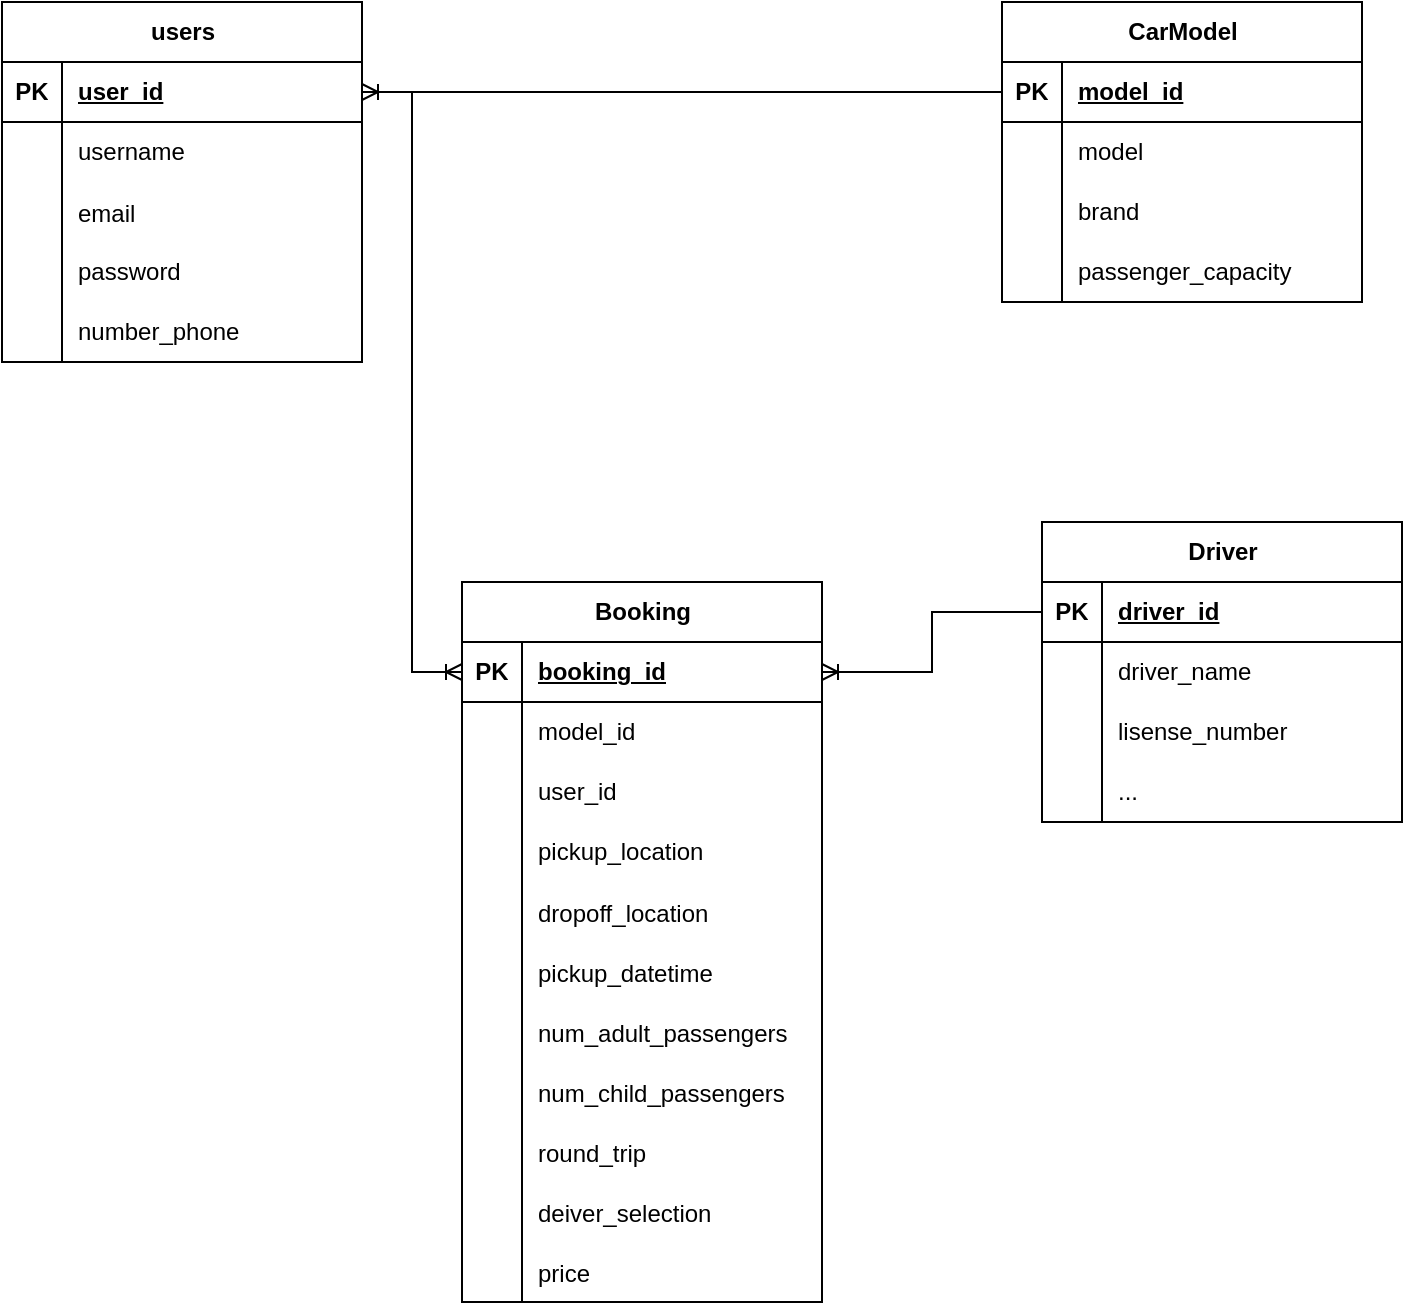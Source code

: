 <mxfile version="23.1.5" type="github">
  <diagram id="R2lEEEUBdFMjLlhIrx00" name="Page-1">
    <mxGraphModel dx="2530" dy="1005" grid="1" gridSize="10" guides="1" tooltips="1" connect="1" arrows="1" fold="1" page="1" pageScale="1" pageWidth="850" pageHeight="1100" math="0" shadow="0" extFonts="Permanent Marker^https://fonts.googleapis.com/css?family=Permanent+Marker">
      <root>
        <mxCell id="0" />
        <mxCell id="1" parent="0" />
        <mxCell id="rKOxRz4RsIMOJNzwBk8_-1" value="Driver" style="shape=table;startSize=30;container=1;collapsible=1;childLayout=tableLayout;fixedRows=1;rowLines=0;fontStyle=1;align=center;resizeLast=1;html=1;" vertex="1" parent="1">
          <mxGeometry x="595" y="460" width="180" height="150" as="geometry" />
        </mxCell>
        <mxCell id="rKOxRz4RsIMOJNzwBk8_-2" value="" style="shape=tableRow;horizontal=0;startSize=0;swimlaneHead=0;swimlaneBody=0;fillColor=none;collapsible=0;dropTarget=0;points=[[0,0.5],[1,0.5]];portConstraint=eastwest;top=0;left=0;right=0;bottom=1;" vertex="1" parent="rKOxRz4RsIMOJNzwBk8_-1">
          <mxGeometry y="30" width="180" height="30" as="geometry" />
        </mxCell>
        <mxCell id="rKOxRz4RsIMOJNzwBk8_-3" value="PK" style="shape=partialRectangle;connectable=0;fillColor=none;top=0;left=0;bottom=0;right=0;fontStyle=1;overflow=hidden;whiteSpace=wrap;html=1;" vertex="1" parent="rKOxRz4RsIMOJNzwBk8_-2">
          <mxGeometry width="30" height="30" as="geometry">
            <mxRectangle width="30" height="30" as="alternateBounds" />
          </mxGeometry>
        </mxCell>
        <mxCell id="rKOxRz4RsIMOJNzwBk8_-4" value="driver_id" style="shape=partialRectangle;connectable=0;fillColor=none;top=0;left=0;bottom=0;right=0;align=left;spacingLeft=6;fontStyle=5;overflow=hidden;whiteSpace=wrap;html=1;" vertex="1" parent="rKOxRz4RsIMOJNzwBk8_-2">
          <mxGeometry x="30" width="150" height="30" as="geometry">
            <mxRectangle width="150" height="30" as="alternateBounds" />
          </mxGeometry>
        </mxCell>
        <mxCell id="rKOxRz4RsIMOJNzwBk8_-5" value="" style="shape=tableRow;horizontal=0;startSize=0;swimlaneHead=0;swimlaneBody=0;fillColor=none;collapsible=0;dropTarget=0;points=[[0,0.5],[1,0.5]];portConstraint=eastwest;top=0;left=0;right=0;bottom=0;" vertex="1" parent="rKOxRz4RsIMOJNzwBk8_-1">
          <mxGeometry y="60" width="180" height="30" as="geometry" />
        </mxCell>
        <mxCell id="rKOxRz4RsIMOJNzwBk8_-6" value="" style="shape=partialRectangle;connectable=0;fillColor=none;top=0;left=0;bottom=0;right=0;editable=1;overflow=hidden;whiteSpace=wrap;html=1;" vertex="1" parent="rKOxRz4RsIMOJNzwBk8_-5">
          <mxGeometry width="30" height="30" as="geometry">
            <mxRectangle width="30" height="30" as="alternateBounds" />
          </mxGeometry>
        </mxCell>
        <mxCell id="rKOxRz4RsIMOJNzwBk8_-7" value="driver_name" style="shape=partialRectangle;connectable=0;fillColor=none;top=0;left=0;bottom=0;right=0;align=left;spacingLeft=6;overflow=hidden;whiteSpace=wrap;html=1;" vertex="1" parent="rKOxRz4RsIMOJNzwBk8_-5">
          <mxGeometry x="30" width="150" height="30" as="geometry">
            <mxRectangle width="150" height="30" as="alternateBounds" />
          </mxGeometry>
        </mxCell>
        <mxCell id="rKOxRz4RsIMOJNzwBk8_-8" value="" style="shape=tableRow;horizontal=0;startSize=0;swimlaneHead=0;swimlaneBody=0;fillColor=none;collapsible=0;dropTarget=0;points=[[0,0.5],[1,0.5]];portConstraint=eastwest;top=0;left=0;right=0;bottom=0;" vertex="1" parent="rKOxRz4RsIMOJNzwBk8_-1">
          <mxGeometry y="90" width="180" height="30" as="geometry" />
        </mxCell>
        <mxCell id="rKOxRz4RsIMOJNzwBk8_-9" value="" style="shape=partialRectangle;connectable=0;fillColor=none;top=0;left=0;bottom=0;right=0;editable=1;overflow=hidden;whiteSpace=wrap;html=1;" vertex="1" parent="rKOxRz4RsIMOJNzwBk8_-8">
          <mxGeometry width="30" height="30" as="geometry">
            <mxRectangle width="30" height="30" as="alternateBounds" />
          </mxGeometry>
        </mxCell>
        <mxCell id="rKOxRz4RsIMOJNzwBk8_-10" value="lisense_number" style="shape=partialRectangle;connectable=0;fillColor=none;top=0;left=0;bottom=0;right=0;align=left;spacingLeft=6;overflow=hidden;whiteSpace=wrap;html=1;" vertex="1" parent="rKOxRz4RsIMOJNzwBk8_-8">
          <mxGeometry x="30" width="150" height="30" as="geometry">
            <mxRectangle width="150" height="30" as="alternateBounds" />
          </mxGeometry>
        </mxCell>
        <mxCell id="rKOxRz4RsIMOJNzwBk8_-11" value="" style="shape=tableRow;horizontal=0;startSize=0;swimlaneHead=0;swimlaneBody=0;fillColor=none;collapsible=0;dropTarget=0;points=[[0,0.5],[1,0.5]];portConstraint=eastwest;top=0;left=0;right=0;bottom=0;" vertex="1" parent="rKOxRz4RsIMOJNzwBk8_-1">
          <mxGeometry y="120" width="180" height="30" as="geometry" />
        </mxCell>
        <mxCell id="rKOxRz4RsIMOJNzwBk8_-12" value="" style="shape=partialRectangle;connectable=0;fillColor=none;top=0;left=0;bottom=0;right=0;editable=1;overflow=hidden;whiteSpace=wrap;html=1;" vertex="1" parent="rKOxRz4RsIMOJNzwBk8_-11">
          <mxGeometry width="30" height="30" as="geometry">
            <mxRectangle width="30" height="30" as="alternateBounds" />
          </mxGeometry>
        </mxCell>
        <mxCell id="rKOxRz4RsIMOJNzwBk8_-13" value="..." style="shape=partialRectangle;connectable=0;fillColor=none;top=0;left=0;bottom=0;right=0;align=left;spacingLeft=6;overflow=hidden;whiteSpace=wrap;html=1;" vertex="1" parent="rKOxRz4RsIMOJNzwBk8_-11">
          <mxGeometry x="30" width="150" height="30" as="geometry">
            <mxRectangle width="150" height="30" as="alternateBounds" />
          </mxGeometry>
        </mxCell>
        <mxCell id="rKOxRz4RsIMOJNzwBk8_-14" value="Booking" style="shape=table;startSize=30;container=1;collapsible=1;childLayout=tableLayout;fixedRows=1;rowLines=0;fontStyle=1;align=center;resizeLast=1;html=1;" vertex="1" parent="1">
          <mxGeometry x="305" y="490" width="180" height="360" as="geometry" />
        </mxCell>
        <mxCell id="rKOxRz4RsIMOJNzwBk8_-15" value="" style="shape=tableRow;horizontal=0;startSize=0;swimlaneHead=0;swimlaneBody=0;fillColor=none;collapsible=0;dropTarget=0;points=[[0,0.5],[1,0.5]];portConstraint=eastwest;top=0;left=0;right=0;bottom=1;" vertex="1" parent="rKOxRz4RsIMOJNzwBk8_-14">
          <mxGeometry y="30" width="180" height="30" as="geometry" />
        </mxCell>
        <mxCell id="rKOxRz4RsIMOJNzwBk8_-16" value="PK" style="shape=partialRectangle;connectable=0;fillColor=none;top=0;left=0;bottom=0;right=0;fontStyle=1;overflow=hidden;whiteSpace=wrap;html=1;" vertex="1" parent="rKOxRz4RsIMOJNzwBk8_-15">
          <mxGeometry width="30" height="30" as="geometry">
            <mxRectangle width="30" height="30" as="alternateBounds" />
          </mxGeometry>
        </mxCell>
        <mxCell id="rKOxRz4RsIMOJNzwBk8_-17" value="booking_id" style="shape=partialRectangle;connectable=0;fillColor=none;top=0;left=0;bottom=0;right=0;align=left;spacingLeft=6;fontStyle=5;overflow=hidden;whiteSpace=wrap;html=1;" vertex="1" parent="rKOxRz4RsIMOJNzwBk8_-15">
          <mxGeometry x="30" width="150" height="30" as="geometry">
            <mxRectangle width="150" height="30" as="alternateBounds" />
          </mxGeometry>
        </mxCell>
        <mxCell id="rKOxRz4RsIMOJNzwBk8_-18" value="" style="shape=tableRow;horizontal=0;startSize=0;swimlaneHead=0;swimlaneBody=0;fillColor=none;collapsible=0;dropTarget=0;points=[[0,0.5],[1,0.5]];portConstraint=eastwest;top=0;left=0;right=0;bottom=0;" vertex="1" parent="rKOxRz4RsIMOJNzwBk8_-14">
          <mxGeometry y="60" width="180" height="30" as="geometry" />
        </mxCell>
        <mxCell id="rKOxRz4RsIMOJNzwBk8_-19" value="" style="shape=partialRectangle;connectable=0;fillColor=none;top=0;left=0;bottom=0;right=0;editable=1;overflow=hidden;whiteSpace=wrap;html=1;" vertex="1" parent="rKOxRz4RsIMOJNzwBk8_-18">
          <mxGeometry width="30" height="30" as="geometry">
            <mxRectangle width="30" height="30" as="alternateBounds" />
          </mxGeometry>
        </mxCell>
        <mxCell id="rKOxRz4RsIMOJNzwBk8_-20" value="model_id" style="shape=partialRectangle;connectable=0;fillColor=none;top=0;left=0;bottom=0;right=0;align=left;spacingLeft=6;overflow=hidden;whiteSpace=wrap;html=1;" vertex="1" parent="rKOxRz4RsIMOJNzwBk8_-18">
          <mxGeometry x="30" width="150" height="30" as="geometry">
            <mxRectangle width="150" height="30" as="alternateBounds" />
          </mxGeometry>
        </mxCell>
        <mxCell id="rKOxRz4RsIMOJNzwBk8_-21" value="" style="shape=tableRow;horizontal=0;startSize=0;swimlaneHead=0;swimlaneBody=0;fillColor=none;collapsible=0;dropTarget=0;points=[[0,0.5],[1,0.5]];portConstraint=eastwest;top=0;left=0;right=0;bottom=0;" vertex="1" parent="rKOxRz4RsIMOJNzwBk8_-14">
          <mxGeometry y="90" width="180" height="30" as="geometry" />
        </mxCell>
        <mxCell id="rKOxRz4RsIMOJNzwBk8_-22" value="" style="shape=partialRectangle;connectable=0;fillColor=none;top=0;left=0;bottom=0;right=0;editable=1;overflow=hidden;whiteSpace=wrap;html=1;" vertex="1" parent="rKOxRz4RsIMOJNzwBk8_-21">
          <mxGeometry width="30" height="30" as="geometry">
            <mxRectangle width="30" height="30" as="alternateBounds" />
          </mxGeometry>
        </mxCell>
        <mxCell id="rKOxRz4RsIMOJNzwBk8_-23" value="user_id" style="shape=partialRectangle;connectable=0;fillColor=none;top=0;left=0;bottom=0;right=0;align=left;spacingLeft=6;overflow=hidden;whiteSpace=wrap;html=1;" vertex="1" parent="rKOxRz4RsIMOJNzwBk8_-21">
          <mxGeometry x="30" width="150" height="30" as="geometry">
            <mxRectangle width="150" height="30" as="alternateBounds" />
          </mxGeometry>
        </mxCell>
        <mxCell id="rKOxRz4RsIMOJNzwBk8_-24" value="" style="shape=tableRow;horizontal=0;startSize=0;swimlaneHead=0;swimlaneBody=0;fillColor=none;collapsible=0;dropTarget=0;points=[[0,0.5],[1,0.5]];portConstraint=eastwest;top=0;left=0;right=0;bottom=0;" vertex="1" parent="rKOxRz4RsIMOJNzwBk8_-14">
          <mxGeometry y="120" width="180" height="30" as="geometry" />
        </mxCell>
        <mxCell id="rKOxRz4RsIMOJNzwBk8_-25" value="" style="shape=partialRectangle;connectable=0;fillColor=none;top=0;left=0;bottom=0;right=0;editable=1;overflow=hidden;whiteSpace=wrap;html=1;" vertex="1" parent="rKOxRz4RsIMOJNzwBk8_-24">
          <mxGeometry width="30" height="30" as="geometry">
            <mxRectangle width="30" height="30" as="alternateBounds" />
          </mxGeometry>
        </mxCell>
        <mxCell id="rKOxRz4RsIMOJNzwBk8_-26" value="pickup_location" style="shape=partialRectangle;connectable=0;fillColor=none;top=0;left=0;bottom=0;right=0;align=left;spacingLeft=6;overflow=hidden;whiteSpace=wrap;html=1;" vertex="1" parent="rKOxRz4RsIMOJNzwBk8_-24">
          <mxGeometry x="30" width="150" height="30" as="geometry">
            <mxRectangle width="150" height="30" as="alternateBounds" />
          </mxGeometry>
        </mxCell>
        <mxCell id="rKOxRz4RsIMOJNzwBk8_-56" value="" style="shape=tableRow;horizontal=0;startSize=0;swimlaneHead=0;swimlaneBody=0;fillColor=none;collapsible=0;dropTarget=0;points=[[0,0.5],[1,0.5]];portConstraint=eastwest;top=0;left=0;right=0;bottom=0;" vertex="1" parent="rKOxRz4RsIMOJNzwBk8_-14">
          <mxGeometry y="150" width="180" height="30" as="geometry" />
        </mxCell>
        <mxCell id="rKOxRz4RsIMOJNzwBk8_-57" value="" style="shape=partialRectangle;connectable=0;fillColor=none;top=0;left=0;bottom=0;right=0;editable=1;overflow=hidden;" vertex="1" parent="rKOxRz4RsIMOJNzwBk8_-56">
          <mxGeometry width="30" height="30" as="geometry">
            <mxRectangle width="30" height="30" as="alternateBounds" />
          </mxGeometry>
        </mxCell>
        <mxCell id="rKOxRz4RsIMOJNzwBk8_-58" value="dropoff_location" style="shape=partialRectangle;connectable=0;fillColor=none;top=0;left=0;bottom=0;right=0;align=left;spacingLeft=6;overflow=hidden;" vertex="1" parent="rKOxRz4RsIMOJNzwBk8_-56">
          <mxGeometry x="30" width="150" height="30" as="geometry">
            <mxRectangle width="150" height="30" as="alternateBounds" />
          </mxGeometry>
        </mxCell>
        <mxCell id="rKOxRz4RsIMOJNzwBk8_-63" value="" style="shape=tableRow;horizontal=0;startSize=0;swimlaneHead=0;swimlaneBody=0;fillColor=none;collapsible=0;dropTarget=0;points=[[0,0.5],[1,0.5]];portConstraint=eastwest;top=0;left=0;right=0;bottom=0;" vertex="1" parent="rKOxRz4RsIMOJNzwBk8_-14">
          <mxGeometry y="180" width="180" height="30" as="geometry" />
        </mxCell>
        <mxCell id="rKOxRz4RsIMOJNzwBk8_-64" value="" style="shape=partialRectangle;connectable=0;fillColor=none;top=0;left=0;bottom=0;right=0;editable=1;overflow=hidden;" vertex="1" parent="rKOxRz4RsIMOJNzwBk8_-63">
          <mxGeometry width="30" height="30" as="geometry">
            <mxRectangle width="30" height="30" as="alternateBounds" />
          </mxGeometry>
        </mxCell>
        <mxCell id="rKOxRz4RsIMOJNzwBk8_-65" value="pickup_datetime" style="shape=partialRectangle;connectable=0;fillColor=none;top=0;left=0;bottom=0;right=0;align=left;spacingLeft=6;overflow=hidden;" vertex="1" parent="rKOxRz4RsIMOJNzwBk8_-63">
          <mxGeometry x="30" width="150" height="30" as="geometry">
            <mxRectangle width="150" height="30" as="alternateBounds" />
          </mxGeometry>
        </mxCell>
        <mxCell id="rKOxRz4RsIMOJNzwBk8_-60" value="" style="shape=tableRow;horizontal=0;startSize=0;swimlaneHead=0;swimlaneBody=0;fillColor=none;collapsible=0;dropTarget=0;points=[[0,0.5],[1,0.5]];portConstraint=eastwest;top=0;left=0;right=0;bottom=0;" vertex="1" parent="rKOxRz4RsIMOJNzwBk8_-14">
          <mxGeometry y="210" width="180" height="30" as="geometry" />
        </mxCell>
        <mxCell id="rKOxRz4RsIMOJNzwBk8_-61" value="" style="shape=partialRectangle;connectable=0;fillColor=none;top=0;left=0;bottom=0;right=0;editable=1;overflow=hidden;" vertex="1" parent="rKOxRz4RsIMOJNzwBk8_-60">
          <mxGeometry width="30" height="30" as="geometry">
            <mxRectangle width="30" height="30" as="alternateBounds" />
          </mxGeometry>
        </mxCell>
        <mxCell id="rKOxRz4RsIMOJNzwBk8_-62" value="num_adult_passengers" style="shape=partialRectangle;connectable=0;fillColor=none;top=0;left=0;bottom=0;right=0;align=left;spacingLeft=6;overflow=hidden;" vertex="1" parent="rKOxRz4RsIMOJNzwBk8_-60">
          <mxGeometry x="30" width="150" height="30" as="geometry">
            <mxRectangle width="150" height="30" as="alternateBounds" />
          </mxGeometry>
        </mxCell>
        <mxCell id="rKOxRz4RsIMOJNzwBk8_-69" value="" style="shape=tableRow;horizontal=0;startSize=0;swimlaneHead=0;swimlaneBody=0;fillColor=none;collapsible=0;dropTarget=0;points=[[0,0.5],[1,0.5]];portConstraint=eastwest;top=0;left=0;right=0;bottom=0;" vertex="1" parent="rKOxRz4RsIMOJNzwBk8_-14">
          <mxGeometry y="240" width="180" height="30" as="geometry" />
        </mxCell>
        <mxCell id="rKOxRz4RsIMOJNzwBk8_-70" value="" style="shape=partialRectangle;connectable=0;fillColor=none;top=0;left=0;bottom=0;right=0;editable=1;overflow=hidden;" vertex="1" parent="rKOxRz4RsIMOJNzwBk8_-69">
          <mxGeometry width="30" height="30" as="geometry">
            <mxRectangle width="30" height="30" as="alternateBounds" />
          </mxGeometry>
        </mxCell>
        <mxCell id="rKOxRz4RsIMOJNzwBk8_-71" value="num_child_passengers" style="shape=partialRectangle;connectable=0;fillColor=none;top=0;left=0;bottom=0;right=0;align=left;spacingLeft=6;overflow=hidden;" vertex="1" parent="rKOxRz4RsIMOJNzwBk8_-69">
          <mxGeometry x="30" width="150" height="30" as="geometry">
            <mxRectangle width="150" height="30" as="alternateBounds" />
          </mxGeometry>
        </mxCell>
        <mxCell id="rKOxRz4RsIMOJNzwBk8_-66" value="" style="shape=tableRow;horizontal=0;startSize=0;swimlaneHead=0;swimlaneBody=0;fillColor=none;collapsible=0;dropTarget=0;points=[[0,0.5],[1,0.5]];portConstraint=eastwest;top=0;left=0;right=0;bottom=0;" vertex="1" parent="rKOxRz4RsIMOJNzwBk8_-14">
          <mxGeometry y="270" width="180" height="30" as="geometry" />
        </mxCell>
        <mxCell id="rKOxRz4RsIMOJNzwBk8_-67" value="" style="shape=partialRectangle;connectable=0;fillColor=none;top=0;left=0;bottom=0;right=0;editable=1;overflow=hidden;" vertex="1" parent="rKOxRz4RsIMOJNzwBk8_-66">
          <mxGeometry width="30" height="30" as="geometry">
            <mxRectangle width="30" height="30" as="alternateBounds" />
          </mxGeometry>
        </mxCell>
        <mxCell id="rKOxRz4RsIMOJNzwBk8_-68" value="round_trip" style="shape=partialRectangle;connectable=0;fillColor=none;top=0;left=0;bottom=0;right=0;align=left;spacingLeft=6;overflow=hidden;" vertex="1" parent="rKOxRz4RsIMOJNzwBk8_-66">
          <mxGeometry x="30" width="150" height="30" as="geometry">
            <mxRectangle width="150" height="30" as="alternateBounds" />
          </mxGeometry>
        </mxCell>
        <mxCell id="rKOxRz4RsIMOJNzwBk8_-72" value="" style="shape=tableRow;horizontal=0;startSize=0;swimlaneHead=0;swimlaneBody=0;fillColor=none;collapsible=0;dropTarget=0;points=[[0,0.5],[1,0.5]];portConstraint=eastwest;top=0;left=0;right=0;bottom=0;" vertex="1" parent="rKOxRz4RsIMOJNzwBk8_-14">
          <mxGeometry y="300" width="180" height="30" as="geometry" />
        </mxCell>
        <mxCell id="rKOxRz4RsIMOJNzwBk8_-73" value="" style="shape=partialRectangle;connectable=0;fillColor=none;top=0;left=0;bottom=0;right=0;editable=1;overflow=hidden;" vertex="1" parent="rKOxRz4RsIMOJNzwBk8_-72">
          <mxGeometry width="30" height="30" as="geometry">
            <mxRectangle width="30" height="30" as="alternateBounds" />
          </mxGeometry>
        </mxCell>
        <mxCell id="rKOxRz4RsIMOJNzwBk8_-74" value="deiver_selection" style="shape=partialRectangle;connectable=0;fillColor=none;top=0;left=0;bottom=0;right=0;align=left;spacingLeft=6;overflow=hidden;" vertex="1" parent="rKOxRz4RsIMOJNzwBk8_-72">
          <mxGeometry x="30" width="150" height="30" as="geometry">
            <mxRectangle width="150" height="30" as="alternateBounds" />
          </mxGeometry>
        </mxCell>
        <mxCell id="rKOxRz4RsIMOJNzwBk8_-75" value="" style="shape=tableRow;horizontal=0;startSize=0;swimlaneHead=0;swimlaneBody=0;fillColor=none;collapsible=0;dropTarget=0;points=[[0,0.5],[1,0.5]];portConstraint=eastwest;top=0;left=0;right=0;bottom=0;" vertex="1" parent="rKOxRz4RsIMOJNzwBk8_-14">
          <mxGeometry y="330" width="180" height="30" as="geometry" />
        </mxCell>
        <mxCell id="rKOxRz4RsIMOJNzwBk8_-76" value="" style="shape=partialRectangle;connectable=0;fillColor=none;top=0;left=0;bottom=0;right=0;editable=1;overflow=hidden;" vertex="1" parent="rKOxRz4RsIMOJNzwBk8_-75">
          <mxGeometry width="30" height="30" as="geometry">
            <mxRectangle width="30" height="30" as="alternateBounds" />
          </mxGeometry>
        </mxCell>
        <mxCell id="rKOxRz4RsIMOJNzwBk8_-77" value="price" style="shape=partialRectangle;connectable=0;fillColor=none;top=0;left=0;bottom=0;right=0;align=left;spacingLeft=6;overflow=hidden;" vertex="1" parent="rKOxRz4RsIMOJNzwBk8_-75">
          <mxGeometry x="30" width="150" height="30" as="geometry">
            <mxRectangle width="150" height="30" as="alternateBounds" />
          </mxGeometry>
        </mxCell>
        <mxCell id="rKOxRz4RsIMOJNzwBk8_-27" value="users" style="shape=table;startSize=30;container=1;collapsible=1;childLayout=tableLayout;fixedRows=1;rowLines=0;fontStyle=1;align=center;resizeLast=1;html=1;" vertex="1" parent="1">
          <mxGeometry x="75" y="200" width="180" height="180" as="geometry" />
        </mxCell>
        <mxCell id="rKOxRz4RsIMOJNzwBk8_-28" value="" style="shape=tableRow;horizontal=0;startSize=0;swimlaneHead=0;swimlaneBody=0;fillColor=none;collapsible=0;dropTarget=0;points=[[0,0.5],[1,0.5]];portConstraint=eastwest;top=0;left=0;right=0;bottom=1;" vertex="1" parent="rKOxRz4RsIMOJNzwBk8_-27">
          <mxGeometry y="30" width="180" height="30" as="geometry" />
        </mxCell>
        <mxCell id="rKOxRz4RsIMOJNzwBk8_-29" value="PK" style="shape=partialRectangle;connectable=0;fillColor=none;top=0;left=0;bottom=0;right=0;fontStyle=1;overflow=hidden;whiteSpace=wrap;html=1;" vertex="1" parent="rKOxRz4RsIMOJNzwBk8_-28">
          <mxGeometry width="30" height="30" as="geometry">
            <mxRectangle width="30" height="30" as="alternateBounds" />
          </mxGeometry>
        </mxCell>
        <mxCell id="rKOxRz4RsIMOJNzwBk8_-30" value="user_id" style="shape=partialRectangle;connectable=0;fillColor=none;top=0;left=0;bottom=0;right=0;align=left;spacingLeft=6;fontStyle=5;overflow=hidden;whiteSpace=wrap;html=1;" vertex="1" parent="rKOxRz4RsIMOJNzwBk8_-28">
          <mxGeometry x="30" width="150" height="30" as="geometry">
            <mxRectangle width="150" height="30" as="alternateBounds" />
          </mxGeometry>
        </mxCell>
        <mxCell id="rKOxRz4RsIMOJNzwBk8_-31" value="" style="shape=tableRow;horizontal=0;startSize=0;swimlaneHead=0;swimlaneBody=0;fillColor=none;collapsible=0;dropTarget=0;points=[[0,0.5],[1,0.5]];portConstraint=eastwest;top=0;left=0;right=0;bottom=0;" vertex="1" parent="rKOxRz4RsIMOJNzwBk8_-27">
          <mxGeometry y="60" width="180" height="30" as="geometry" />
        </mxCell>
        <mxCell id="rKOxRz4RsIMOJNzwBk8_-32" value="" style="shape=partialRectangle;connectable=0;fillColor=none;top=0;left=0;bottom=0;right=0;editable=1;overflow=hidden;whiteSpace=wrap;html=1;" vertex="1" parent="rKOxRz4RsIMOJNzwBk8_-31">
          <mxGeometry width="30" height="30" as="geometry">
            <mxRectangle width="30" height="30" as="alternateBounds" />
          </mxGeometry>
        </mxCell>
        <mxCell id="rKOxRz4RsIMOJNzwBk8_-33" value="username&lt;span style=&quot;white-space: pre;&quot;&gt;&#x9;&lt;/span&gt;" style="shape=partialRectangle;connectable=0;fillColor=none;top=0;left=0;bottom=0;right=0;align=left;spacingLeft=6;overflow=hidden;whiteSpace=wrap;html=1;" vertex="1" parent="rKOxRz4RsIMOJNzwBk8_-31">
          <mxGeometry x="30" width="150" height="30" as="geometry">
            <mxRectangle width="150" height="30" as="alternateBounds" />
          </mxGeometry>
        </mxCell>
        <mxCell id="rKOxRz4RsIMOJNzwBk8_-53" value="" style="shape=tableRow;horizontal=0;startSize=0;swimlaneHead=0;swimlaneBody=0;fillColor=none;collapsible=0;dropTarget=0;points=[[0,0.5],[1,0.5]];portConstraint=eastwest;top=0;left=0;right=0;bottom=0;" vertex="1" parent="rKOxRz4RsIMOJNzwBk8_-27">
          <mxGeometry y="90" width="180" height="30" as="geometry" />
        </mxCell>
        <mxCell id="rKOxRz4RsIMOJNzwBk8_-54" value="" style="shape=partialRectangle;connectable=0;fillColor=none;top=0;left=0;bottom=0;right=0;editable=1;overflow=hidden;" vertex="1" parent="rKOxRz4RsIMOJNzwBk8_-53">
          <mxGeometry width="30" height="30" as="geometry">
            <mxRectangle width="30" height="30" as="alternateBounds" />
          </mxGeometry>
        </mxCell>
        <mxCell id="rKOxRz4RsIMOJNzwBk8_-55" value="email" style="shape=partialRectangle;connectable=0;fillColor=none;top=0;left=0;bottom=0;right=0;align=left;spacingLeft=6;overflow=hidden;" vertex="1" parent="rKOxRz4RsIMOJNzwBk8_-53">
          <mxGeometry x="30" width="150" height="30" as="geometry">
            <mxRectangle width="150" height="30" as="alternateBounds" />
          </mxGeometry>
        </mxCell>
        <mxCell id="rKOxRz4RsIMOJNzwBk8_-34" value="" style="shape=tableRow;horizontal=0;startSize=0;swimlaneHead=0;swimlaneBody=0;fillColor=none;collapsible=0;dropTarget=0;points=[[0,0.5],[1,0.5]];portConstraint=eastwest;top=0;left=0;right=0;bottom=0;" vertex="1" parent="rKOxRz4RsIMOJNzwBk8_-27">
          <mxGeometry y="120" width="180" height="30" as="geometry" />
        </mxCell>
        <mxCell id="rKOxRz4RsIMOJNzwBk8_-35" value="" style="shape=partialRectangle;connectable=0;fillColor=none;top=0;left=0;bottom=0;right=0;editable=1;overflow=hidden;whiteSpace=wrap;html=1;" vertex="1" parent="rKOxRz4RsIMOJNzwBk8_-34">
          <mxGeometry width="30" height="30" as="geometry">
            <mxRectangle width="30" height="30" as="alternateBounds" />
          </mxGeometry>
        </mxCell>
        <mxCell id="rKOxRz4RsIMOJNzwBk8_-36" value="password" style="shape=partialRectangle;connectable=0;fillColor=none;top=0;left=0;bottom=0;right=0;align=left;spacingLeft=6;overflow=hidden;whiteSpace=wrap;html=1;" vertex="1" parent="rKOxRz4RsIMOJNzwBk8_-34">
          <mxGeometry x="30" width="150" height="30" as="geometry">
            <mxRectangle width="150" height="30" as="alternateBounds" />
          </mxGeometry>
        </mxCell>
        <mxCell id="rKOxRz4RsIMOJNzwBk8_-37" value="" style="shape=tableRow;horizontal=0;startSize=0;swimlaneHead=0;swimlaneBody=0;fillColor=none;collapsible=0;dropTarget=0;points=[[0,0.5],[1,0.5]];portConstraint=eastwest;top=0;left=0;right=0;bottom=0;" vertex="1" parent="rKOxRz4RsIMOJNzwBk8_-27">
          <mxGeometry y="150" width="180" height="30" as="geometry" />
        </mxCell>
        <mxCell id="rKOxRz4RsIMOJNzwBk8_-38" value="" style="shape=partialRectangle;connectable=0;fillColor=none;top=0;left=0;bottom=0;right=0;editable=1;overflow=hidden;whiteSpace=wrap;html=1;" vertex="1" parent="rKOxRz4RsIMOJNzwBk8_-37">
          <mxGeometry width="30" height="30" as="geometry">
            <mxRectangle width="30" height="30" as="alternateBounds" />
          </mxGeometry>
        </mxCell>
        <mxCell id="rKOxRz4RsIMOJNzwBk8_-39" value="number_phone" style="shape=partialRectangle;connectable=0;fillColor=none;top=0;left=0;bottom=0;right=0;align=left;spacingLeft=6;overflow=hidden;whiteSpace=wrap;html=1;" vertex="1" parent="rKOxRz4RsIMOJNzwBk8_-37">
          <mxGeometry x="30" width="150" height="30" as="geometry">
            <mxRectangle width="150" height="30" as="alternateBounds" />
          </mxGeometry>
        </mxCell>
        <mxCell id="rKOxRz4RsIMOJNzwBk8_-40" value="CarModel" style="shape=table;startSize=30;container=1;collapsible=1;childLayout=tableLayout;fixedRows=1;rowLines=0;fontStyle=1;align=center;resizeLast=1;html=1;" vertex="1" parent="1">
          <mxGeometry x="575" y="200" width="180" height="150" as="geometry" />
        </mxCell>
        <mxCell id="rKOxRz4RsIMOJNzwBk8_-41" value="" style="shape=tableRow;horizontal=0;startSize=0;swimlaneHead=0;swimlaneBody=0;fillColor=none;collapsible=0;dropTarget=0;points=[[0,0.5],[1,0.5]];portConstraint=eastwest;top=0;left=0;right=0;bottom=1;" vertex="1" parent="rKOxRz4RsIMOJNzwBk8_-40">
          <mxGeometry y="30" width="180" height="30" as="geometry" />
        </mxCell>
        <mxCell id="rKOxRz4RsIMOJNzwBk8_-42" value="PK" style="shape=partialRectangle;connectable=0;fillColor=none;top=0;left=0;bottom=0;right=0;fontStyle=1;overflow=hidden;whiteSpace=wrap;html=1;" vertex="1" parent="rKOxRz4RsIMOJNzwBk8_-41">
          <mxGeometry width="30" height="30" as="geometry">
            <mxRectangle width="30" height="30" as="alternateBounds" />
          </mxGeometry>
        </mxCell>
        <mxCell id="rKOxRz4RsIMOJNzwBk8_-43" value="model_id" style="shape=partialRectangle;connectable=0;fillColor=none;top=0;left=0;bottom=0;right=0;align=left;spacingLeft=6;fontStyle=5;overflow=hidden;whiteSpace=wrap;html=1;" vertex="1" parent="rKOxRz4RsIMOJNzwBk8_-41">
          <mxGeometry x="30" width="150" height="30" as="geometry">
            <mxRectangle width="150" height="30" as="alternateBounds" />
          </mxGeometry>
        </mxCell>
        <mxCell id="rKOxRz4RsIMOJNzwBk8_-44" value="" style="shape=tableRow;horizontal=0;startSize=0;swimlaneHead=0;swimlaneBody=0;fillColor=none;collapsible=0;dropTarget=0;points=[[0,0.5],[1,0.5]];portConstraint=eastwest;top=0;left=0;right=0;bottom=0;" vertex="1" parent="rKOxRz4RsIMOJNzwBk8_-40">
          <mxGeometry y="60" width="180" height="30" as="geometry" />
        </mxCell>
        <mxCell id="rKOxRz4RsIMOJNzwBk8_-45" value="" style="shape=partialRectangle;connectable=0;fillColor=none;top=0;left=0;bottom=0;right=0;editable=1;overflow=hidden;whiteSpace=wrap;html=1;" vertex="1" parent="rKOxRz4RsIMOJNzwBk8_-44">
          <mxGeometry width="30" height="30" as="geometry">
            <mxRectangle width="30" height="30" as="alternateBounds" />
          </mxGeometry>
        </mxCell>
        <mxCell id="rKOxRz4RsIMOJNzwBk8_-46" value="model" style="shape=partialRectangle;connectable=0;fillColor=none;top=0;left=0;bottom=0;right=0;align=left;spacingLeft=6;overflow=hidden;whiteSpace=wrap;html=1;" vertex="1" parent="rKOxRz4RsIMOJNzwBk8_-44">
          <mxGeometry x="30" width="150" height="30" as="geometry">
            <mxRectangle width="150" height="30" as="alternateBounds" />
          </mxGeometry>
        </mxCell>
        <mxCell id="rKOxRz4RsIMOJNzwBk8_-47" value="" style="shape=tableRow;horizontal=0;startSize=0;swimlaneHead=0;swimlaneBody=0;fillColor=none;collapsible=0;dropTarget=0;points=[[0,0.5],[1,0.5]];portConstraint=eastwest;top=0;left=0;right=0;bottom=0;" vertex="1" parent="rKOxRz4RsIMOJNzwBk8_-40">
          <mxGeometry y="90" width="180" height="30" as="geometry" />
        </mxCell>
        <mxCell id="rKOxRz4RsIMOJNzwBk8_-48" value="" style="shape=partialRectangle;connectable=0;fillColor=none;top=0;left=0;bottom=0;right=0;editable=1;overflow=hidden;whiteSpace=wrap;html=1;" vertex="1" parent="rKOxRz4RsIMOJNzwBk8_-47">
          <mxGeometry width="30" height="30" as="geometry">
            <mxRectangle width="30" height="30" as="alternateBounds" />
          </mxGeometry>
        </mxCell>
        <mxCell id="rKOxRz4RsIMOJNzwBk8_-49" value="brand" style="shape=partialRectangle;connectable=0;fillColor=none;top=0;left=0;bottom=0;right=0;align=left;spacingLeft=6;overflow=hidden;whiteSpace=wrap;html=1;" vertex="1" parent="rKOxRz4RsIMOJNzwBk8_-47">
          <mxGeometry x="30" width="150" height="30" as="geometry">
            <mxRectangle width="150" height="30" as="alternateBounds" />
          </mxGeometry>
        </mxCell>
        <mxCell id="rKOxRz4RsIMOJNzwBk8_-50" value="" style="shape=tableRow;horizontal=0;startSize=0;swimlaneHead=0;swimlaneBody=0;fillColor=none;collapsible=0;dropTarget=0;points=[[0,0.5],[1,0.5]];portConstraint=eastwest;top=0;left=0;right=0;bottom=0;" vertex="1" parent="rKOxRz4RsIMOJNzwBk8_-40">
          <mxGeometry y="120" width="180" height="30" as="geometry" />
        </mxCell>
        <mxCell id="rKOxRz4RsIMOJNzwBk8_-51" value="" style="shape=partialRectangle;connectable=0;fillColor=none;top=0;left=0;bottom=0;right=0;editable=1;overflow=hidden;whiteSpace=wrap;html=1;" vertex="1" parent="rKOxRz4RsIMOJNzwBk8_-50">
          <mxGeometry width="30" height="30" as="geometry">
            <mxRectangle width="30" height="30" as="alternateBounds" />
          </mxGeometry>
        </mxCell>
        <mxCell id="rKOxRz4RsIMOJNzwBk8_-52" value="passenger_capacity" style="shape=partialRectangle;connectable=0;fillColor=none;top=0;left=0;bottom=0;right=0;align=left;spacingLeft=6;overflow=hidden;whiteSpace=wrap;html=1;" vertex="1" parent="rKOxRz4RsIMOJNzwBk8_-50">
          <mxGeometry x="30" width="150" height="30" as="geometry">
            <mxRectangle width="150" height="30" as="alternateBounds" />
          </mxGeometry>
        </mxCell>
        <mxCell id="rKOxRz4RsIMOJNzwBk8_-81" style="edgeStyle=orthogonalEdgeStyle;rounded=0;orthogonalLoop=1;jettySize=auto;html=1;endArrow=none;endFill=0;startArrow=ERoneToMany;startFill=0;" edge="1" parent="1" source="rKOxRz4RsIMOJNzwBk8_-28" target="rKOxRz4RsIMOJNzwBk8_-41">
          <mxGeometry relative="1" as="geometry" />
        </mxCell>
        <mxCell id="rKOxRz4RsIMOJNzwBk8_-83" style="edgeStyle=orthogonalEdgeStyle;rounded=0;orthogonalLoop=1;jettySize=auto;html=1;entryX=0;entryY=0.5;entryDx=0;entryDy=0;endArrow=ERoneToMany;endFill=0;" edge="1" parent="1" source="rKOxRz4RsIMOJNzwBk8_-28" target="rKOxRz4RsIMOJNzwBk8_-15">
          <mxGeometry relative="1" as="geometry" />
        </mxCell>
        <mxCell id="rKOxRz4RsIMOJNzwBk8_-84" style="edgeStyle=orthogonalEdgeStyle;rounded=0;orthogonalLoop=1;jettySize=auto;html=1;entryX=0;entryY=0.5;entryDx=0;entryDy=0;startArrow=ERoneToMany;startFill=0;endArrow=none;endFill=0;" edge="1" parent="1" source="rKOxRz4RsIMOJNzwBk8_-15" target="rKOxRz4RsIMOJNzwBk8_-2">
          <mxGeometry relative="1" as="geometry" />
        </mxCell>
      </root>
    </mxGraphModel>
  </diagram>
</mxfile>
